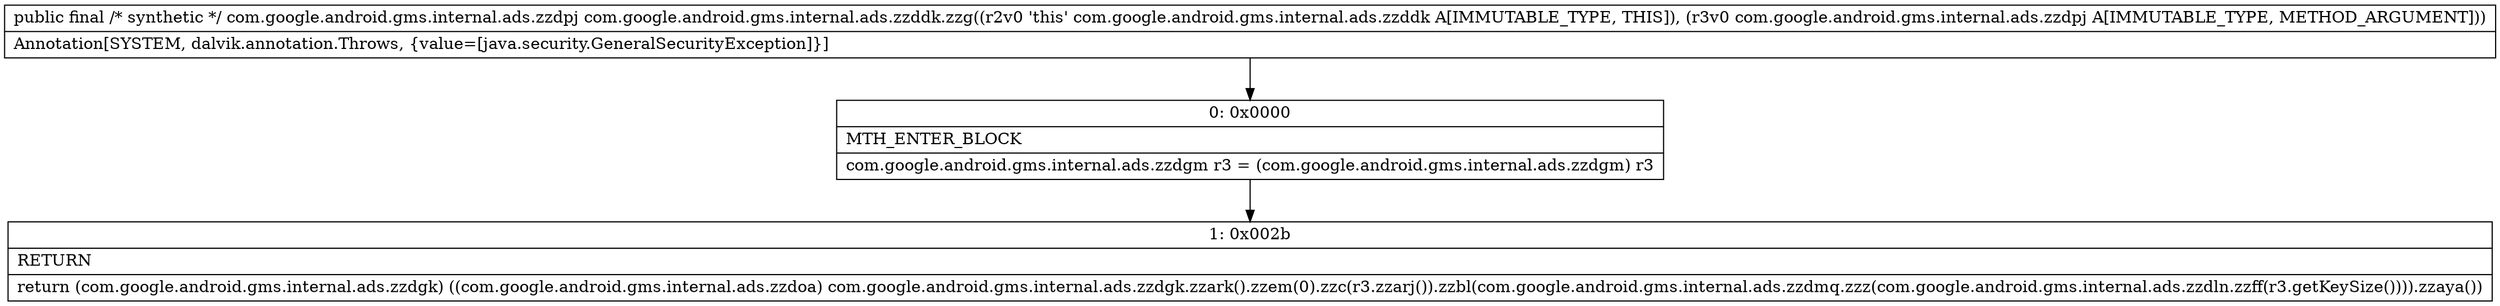 digraph "CFG forcom.google.android.gms.internal.ads.zzddk.zzg(Lcom\/google\/android\/gms\/internal\/ads\/zzdpj;)Lcom\/google\/android\/gms\/internal\/ads\/zzdpj;" {
Node_0 [shape=record,label="{0\:\ 0x0000|MTH_ENTER_BLOCK\l|com.google.android.gms.internal.ads.zzdgm r3 = (com.google.android.gms.internal.ads.zzdgm) r3\l}"];
Node_1 [shape=record,label="{1\:\ 0x002b|RETURN\l|return (com.google.android.gms.internal.ads.zzdgk) ((com.google.android.gms.internal.ads.zzdoa) com.google.android.gms.internal.ads.zzdgk.zzark().zzem(0).zzc(r3.zzarj()).zzbl(com.google.android.gms.internal.ads.zzdmq.zzz(com.google.android.gms.internal.ads.zzdln.zzff(r3.getKeySize()))).zzaya())\l}"];
MethodNode[shape=record,label="{public final \/* synthetic *\/ com.google.android.gms.internal.ads.zzdpj com.google.android.gms.internal.ads.zzddk.zzg((r2v0 'this' com.google.android.gms.internal.ads.zzddk A[IMMUTABLE_TYPE, THIS]), (r3v0 com.google.android.gms.internal.ads.zzdpj A[IMMUTABLE_TYPE, METHOD_ARGUMENT]))  | Annotation[SYSTEM, dalvik.annotation.Throws, \{value=[java.security.GeneralSecurityException]\}]\l}"];
MethodNode -> Node_0;
Node_0 -> Node_1;
}

